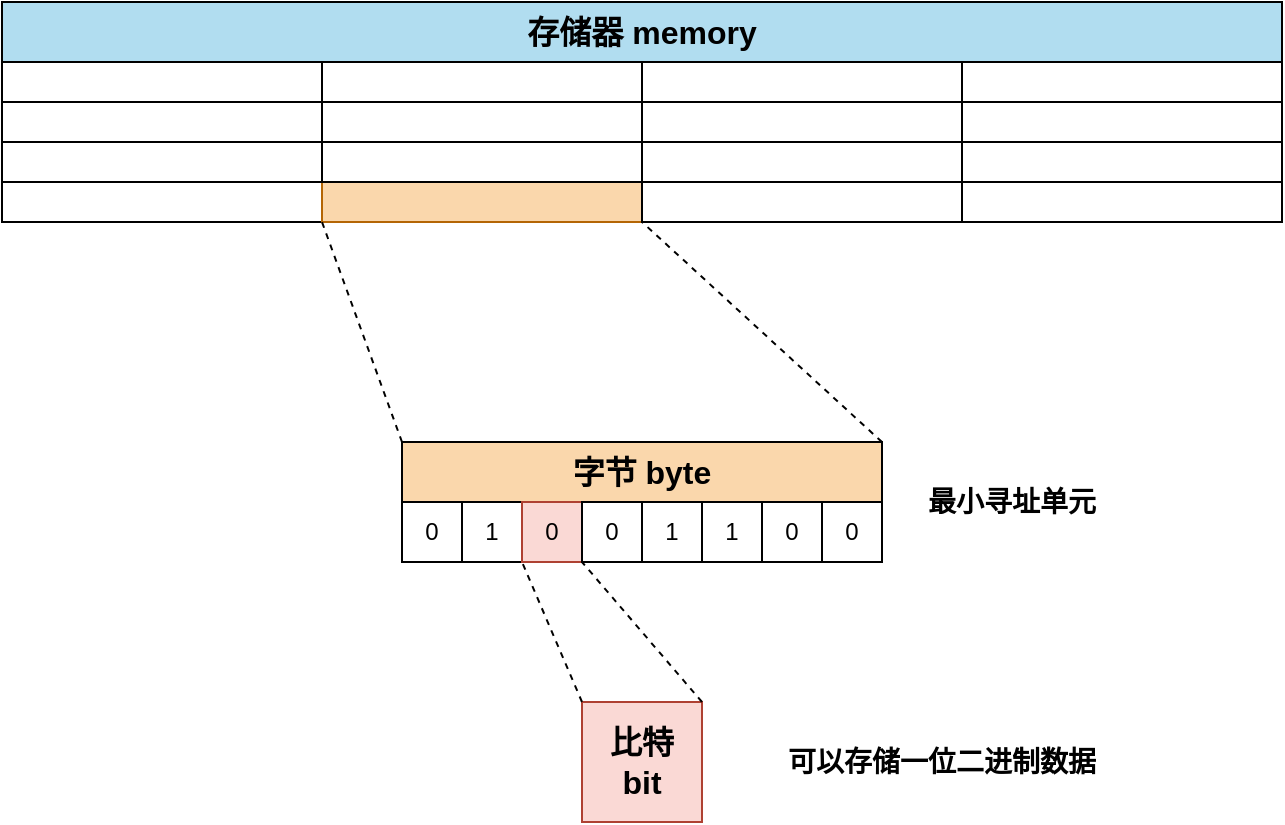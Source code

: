 <mxfile version="22.1.15" type="device">
  <diagram name="Page-1" id="MNWLhpz00cSVCBHDPOyy">
    <mxGraphModel dx="465" dy="320" grid="1" gridSize="10" guides="1" tooltips="1" connect="1" arrows="1" fold="1" page="1" pageScale="1" pageWidth="850" pageHeight="1100" math="0" shadow="0">
      <root>
        <mxCell id="0" />
        <mxCell id="1" parent="0" />
        <mxCell id="ca8iUxLRkEPg5Z3yM6vb-1" value="&lt;font style=&quot;font-size: 16px;&quot;&gt;字节 byte&lt;/font&gt;" style="swimlane;whiteSpace=wrap;html=1;startSize=30;fillColor=#fad7ac;strokeColor=#000000;" parent="1" vertex="1">
          <mxGeometry x="305" y="390" width="240" height="60" as="geometry">
            <mxRectangle x="305" y="390" width="70" height="30" as="alternateBounds" />
          </mxGeometry>
        </mxCell>
        <mxCell id="ca8iUxLRkEPg5Z3yM6vb-2" value="0" style="whiteSpace=wrap;html=1;aspect=fixed;" parent="ca8iUxLRkEPg5Z3yM6vb-1" vertex="1">
          <mxGeometry y="30" width="30" height="30" as="geometry" />
        </mxCell>
        <mxCell id="ca8iUxLRkEPg5Z3yM6vb-3" value="1" style="whiteSpace=wrap;html=1;aspect=fixed;" parent="ca8iUxLRkEPg5Z3yM6vb-1" vertex="1">
          <mxGeometry x="30" y="30" width="30" height="30" as="geometry" />
        </mxCell>
        <mxCell id="ca8iUxLRkEPg5Z3yM6vb-4" value="0" style="whiteSpace=wrap;html=1;aspect=fixed;fillColor=#fad9d5;strokeColor=#ae4132;" parent="ca8iUxLRkEPg5Z3yM6vb-1" vertex="1">
          <mxGeometry x="60" y="30" width="30" height="30" as="geometry" />
        </mxCell>
        <mxCell id="ca8iUxLRkEPg5Z3yM6vb-5" value="0" style="whiteSpace=wrap;html=1;aspect=fixed;" parent="ca8iUxLRkEPg5Z3yM6vb-1" vertex="1">
          <mxGeometry x="90" y="30" width="30" height="30" as="geometry" />
        </mxCell>
        <mxCell id="ca8iUxLRkEPg5Z3yM6vb-11" value="1" style="whiteSpace=wrap;html=1;aspect=fixed;" parent="1" vertex="1">
          <mxGeometry x="425" y="420" width="30" height="30" as="geometry" />
        </mxCell>
        <mxCell id="ca8iUxLRkEPg5Z3yM6vb-12" value="1" style="whiteSpace=wrap;html=1;aspect=fixed;" parent="1" vertex="1">
          <mxGeometry x="455" y="420" width="30" height="30" as="geometry" />
        </mxCell>
        <mxCell id="ca8iUxLRkEPg5Z3yM6vb-13" value="0" style="whiteSpace=wrap;html=1;aspect=fixed;" parent="1" vertex="1">
          <mxGeometry x="485" y="420" width="30" height="30" as="geometry" />
        </mxCell>
        <mxCell id="ca8iUxLRkEPg5Z3yM6vb-14" value="0" style="whiteSpace=wrap;html=1;aspect=fixed;" parent="1" vertex="1">
          <mxGeometry x="515" y="420" width="30" height="30" as="geometry" />
        </mxCell>
        <mxCell id="ca8iUxLRkEPg5Z3yM6vb-15" value="&lt;font style=&quot;font-size: 16px;&quot;&gt;存储器 memory&lt;/font&gt;" style="swimlane;whiteSpace=wrap;html=1;startSize=30;fillColor=#b1ddf0;strokeColor=#000000;rounded=0;" parent="1" vertex="1">
          <mxGeometry x="105" y="170" width="640" height="110" as="geometry">
            <mxRectangle x="105" y="170" width="90" height="30" as="alternateBounds" />
          </mxGeometry>
        </mxCell>
        <mxCell id="ca8iUxLRkEPg5Z3yM6vb-16" value="" style="rounded=0;whiteSpace=wrap;html=1;" parent="ca8iUxLRkEPg5Z3yM6vb-15" vertex="1">
          <mxGeometry y="90" width="160" height="20" as="geometry" />
        </mxCell>
        <mxCell id="ca8iUxLRkEPg5Z3yM6vb-17" value="" style="rounded=0;whiteSpace=wrap;html=1;" parent="ca8iUxLRkEPg5Z3yM6vb-15" vertex="1">
          <mxGeometry y="50" width="160" height="20" as="geometry" />
        </mxCell>
        <mxCell id="ca8iUxLRkEPg5Z3yM6vb-18" value="" style="rounded=0;whiteSpace=wrap;html=1;" parent="ca8iUxLRkEPg5Z3yM6vb-15" vertex="1">
          <mxGeometry y="70" width="160" height="20" as="geometry" />
        </mxCell>
        <mxCell id="ca8iUxLRkEPg5Z3yM6vb-22" value="" style="rounded=0;whiteSpace=wrap;html=1;" parent="ca8iUxLRkEPg5Z3yM6vb-15" vertex="1">
          <mxGeometry y="30" width="160" height="20" as="geometry" />
        </mxCell>
        <mxCell id="ca8iUxLRkEPg5Z3yM6vb-23" value="" style="rounded=0;whiteSpace=wrap;html=1;fillColor=#fad7ac;strokeColor=#b46504;" parent="ca8iUxLRkEPg5Z3yM6vb-15" vertex="1">
          <mxGeometry x="160" y="90" width="160" height="20" as="geometry" />
        </mxCell>
        <mxCell id="ca8iUxLRkEPg5Z3yM6vb-24" value="" style="rounded=0;whiteSpace=wrap;html=1;" parent="ca8iUxLRkEPg5Z3yM6vb-15" vertex="1">
          <mxGeometry x="160" y="50" width="160" height="20" as="geometry" />
        </mxCell>
        <mxCell id="ca8iUxLRkEPg5Z3yM6vb-25" value="" style="rounded=0;whiteSpace=wrap;html=1;" parent="ca8iUxLRkEPg5Z3yM6vb-15" vertex="1">
          <mxGeometry x="160" y="70" width="160" height="20" as="geometry" />
        </mxCell>
        <mxCell id="ca8iUxLRkEPg5Z3yM6vb-26" value="" style="rounded=0;whiteSpace=wrap;html=1;" parent="ca8iUxLRkEPg5Z3yM6vb-15" vertex="1">
          <mxGeometry x="160" y="30" width="160" height="20" as="geometry" />
        </mxCell>
        <mxCell id="ca8iUxLRkEPg5Z3yM6vb-27" value="" style="rounded=0;whiteSpace=wrap;html=1;" parent="ca8iUxLRkEPg5Z3yM6vb-15" vertex="1">
          <mxGeometry x="320" y="90" width="160" height="20" as="geometry" />
        </mxCell>
        <mxCell id="ca8iUxLRkEPg5Z3yM6vb-28" value="" style="rounded=0;whiteSpace=wrap;html=1;" parent="ca8iUxLRkEPg5Z3yM6vb-15" vertex="1">
          <mxGeometry x="320" y="50" width="160" height="20" as="geometry" />
        </mxCell>
        <mxCell id="ca8iUxLRkEPg5Z3yM6vb-29" value="" style="rounded=0;whiteSpace=wrap;html=1;" parent="ca8iUxLRkEPg5Z3yM6vb-15" vertex="1">
          <mxGeometry x="320" y="70" width="160" height="20" as="geometry" />
        </mxCell>
        <mxCell id="ca8iUxLRkEPg5Z3yM6vb-30" value="" style="rounded=0;whiteSpace=wrap;html=1;" parent="ca8iUxLRkEPg5Z3yM6vb-15" vertex="1">
          <mxGeometry x="320" y="30" width="160" height="20" as="geometry" />
        </mxCell>
        <mxCell id="ca8iUxLRkEPg5Z3yM6vb-31" value="" style="rounded=0;whiteSpace=wrap;html=1;" parent="ca8iUxLRkEPg5Z3yM6vb-15" vertex="1">
          <mxGeometry x="480" y="90" width="160" height="20" as="geometry" />
        </mxCell>
        <mxCell id="ca8iUxLRkEPg5Z3yM6vb-32" value="" style="rounded=0;whiteSpace=wrap;html=1;" parent="ca8iUxLRkEPg5Z3yM6vb-15" vertex="1">
          <mxGeometry x="480" y="50" width="160" height="20" as="geometry" />
        </mxCell>
        <mxCell id="ca8iUxLRkEPg5Z3yM6vb-33" value="" style="rounded=0;whiteSpace=wrap;html=1;" parent="ca8iUxLRkEPg5Z3yM6vb-15" vertex="1">
          <mxGeometry x="480" y="70" width="160" height="20" as="geometry" />
        </mxCell>
        <mxCell id="ca8iUxLRkEPg5Z3yM6vb-34" value="" style="rounded=0;whiteSpace=wrap;html=1;" parent="ca8iUxLRkEPg5Z3yM6vb-15" vertex="1">
          <mxGeometry x="480" y="30" width="160" height="20" as="geometry" />
        </mxCell>
        <mxCell id="ca8iUxLRkEPg5Z3yM6vb-37" value="" style="endArrow=none;dashed=1;html=1;rounded=0;entryX=0.25;entryY=1;entryDx=0;entryDy=0;exitX=0;exitY=0;exitDx=0;exitDy=0;" parent="1" source="ca8iUxLRkEPg5Z3yM6vb-1" target="ca8iUxLRkEPg5Z3yM6vb-15" edge="1">
          <mxGeometry width="50" height="50" relative="1" as="geometry">
            <mxPoint x="440" y="360" as="sourcePoint" />
            <mxPoint x="490" y="310" as="targetPoint" />
          </mxGeometry>
        </mxCell>
        <mxCell id="ca8iUxLRkEPg5Z3yM6vb-38" value="" style="endArrow=none;dashed=1;html=1;rounded=0;entryX=0;entryY=1;entryDx=0;entryDy=0;exitX=1;exitY=0;exitDx=0;exitDy=0;" parent="1" source="ca8iUxLRkEPg5Z3yM6vb-1" target="ca8iUxLRkEPg5Z3yM6vb-27" edge="1">
          <mxGeometry width="50" height="50" relative="1" as="geometry">
            <mxPoint x="430" y="400" as="sourcePoint" />
            <mxPoint x="480" y="350" as="targetPoint" />
          </mxGeometry>
        </mxCell>
        <mxCell id="ca8iUxLRkEPg5Z3yM6vb-40" value="&lt;font style=&quot;font-size: 16px;&quot;&gt;&lt;b&gt;比特&lt;br&gt;bit&lt;br&gt;&lt;/b&gt;&lt;/font&gt;" style="whiteSpace=wrap;html=1;aspect=fixed;fillColor=#fad9d5;strokeColor=#ae4132;" parent="1" vertex="1">
          <mxGeometry x="395" y="520" width="60" height="60" as="geometry" />
        </mxCell>
        <mxCell id="ca8iUxLRkEPg5Z3yM6vb-41" value="" style="endArrow=none;dashed=1;html=1;rounded=0;exitX=0;exitY=0;exitDx=0;exitDy=0;entryX=0;entryY=1;entryDx=0;entryDy=0;" parent="1" source="ca8iUxLRkEPg5Z3yM6vb-40" target="ca8iUxLRkEPg5Z3yM6vb-4" edge="1">
          <mxGeometry width="50" height="50" relative="1" as="geometry">
            <mxPoint x="430" y="480" as="sourcePoint" />
            <mxPoint x="360" y="490" as="targetPoint" />
          </mxGeometry>
        </mxCell>
        <mxCell id="ca8iUxLRkEPg5Z3yM6vb-42" value="" style="endArrow=none;dashed=1;html=1;rounded=0;exitX=1;exitY=0;exitDx=0;exitDy=0;entryX=1;entryY=1;entryDx=0;entryDy=0;" parent="1" source="ca8iUxLRkEPg5Z3yM6vb-40" target="ca8iUxLRkEPg5Z3yM6vb-4" edge="1">
          <mxGeometry width="50" height="50" relative="1" as="geometry">
            <mxPoint x="430" y="480" as="sourcePoint" />
            <mxPoint x="480" y="430" as="targetPoint" />
          </mxGeometry>
        </mxCell>
        <mxCell id="ca8iUxLRkEPg5Z3yM6vb-43" value="&lt;b&gt;&lt;font style=&quot;font-size: 14px;&quot;&gt;可以存储一位二进制数据&lt;/font&gt;&lt;/b&gt;" style="text;html=1;strokeColor=none;fillColor=none;align=center;verticalAlign=middle;whiteSpace=wrap;rounded=0;" parent="1" vertex="1">
          <mxGeometry x="490" y="535" width="170" height="30" as="geometry" />
        </mxCell>
        <mxCell id="ca8iUxLRkEPg5Z3yM6vb-44" value="&lt;font style=&quot;font-size: 14px;&quot;&gt;&lt;b&gt;最小寻址单元&lt;/b&gt;&lt;/font&gt;" style="text;html=1;strokeColor=none;fillColor=none;align=center;verticalAlign=middle;whiteSpace=wrap;rounded=0;strokeWidth=1;" parent="1" vertex="1">
          <mxGeometry x="560" y="405" width="100" height="30" as="geometry" />
        </mxCell>
      </root>
    </mxGraphModel>
  </diagram>
</mxfile>
